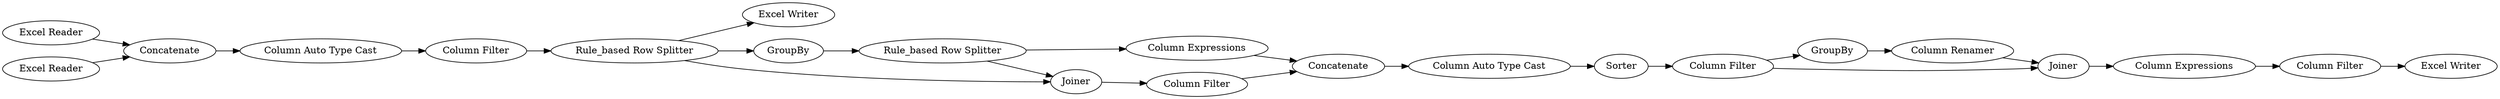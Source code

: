 digraph {
	"2250096850001632847_3" [label=Concatenate]
	"2250096850001632847_1" [label="Excel Reader"]
	"2250096850001632847_11" [label=Concatenate]
	"2250096850001632847_318" [label="Excel Writer"]
	"2250096850001632847_14" [label="Column Filter"]
	"2250096850001632847_12" [label="Column Expressions"]
	"2250096850001632847_6" [label="Excel Writer"]
	"2250096850001632847_2" [label="Excel Reader"]
	"2250096850001632847_13" [label=Sorter]
	"2250096850001632847_319" [label="Column Auto Type Cast"]
	"2250096850001632847_7" [label=GroupBy]
	"2250096850001632847_17" [label="Column Renamer"]
	"2250096850001632847_8" [label="Column Auto Type Cast"]
	"2250096850001632847_16" [label=GroupBy]
	"2250096850001632847_4" [label="Column Filter"]
	"2250096850001632847_321" [label="Column Filter"]
	"2250096850001632847_19" [label="Column Expressions"]
	"2250096850001632847_5" [label="Rule_based Row Splitter"]
	"2250096850001632847_320" [label="Column Filter"]
	"2250096850001632847_15" [label=Joiner]
	"2250096850001632847_10" [label=Joiner]
	"2250096850001632847_9" [label="Rule_based Row Splitter"]
	"2250096850001632847_13" -> "2250096850001632847_14"
	"2250096850001632847_14" -> "2250096850001632847_16"
	"2250096850001632847_9" -> "2250096850001632847_12"
	"2250096850001632847_4" -> "2250096850001632847_5"
	"2250096850001632847_12" -> "2250096850001632847_11"
	"2250096850001632847_5" -> "2250096850001632847_7"
	"2250096850001632847_16" -> "2250096850001632847_17"
	"2250096850001632847_9" -> "2250096850001632847_10"
	"2250096850001632847_14" -> "2250096850001632847_15"
	"2250096850001632847_19" -> "2250096850001632847_321"
	"2250096850001632847_10" -> "2250096850001632847_320"
	"2250096850001632847_5" -> "2250096850001632847_10"
	"2250096850001632847_1" -> "2250096850001632847_3"
	"2250096850001632847_7" -> "2250096850001632847_9"
	"2250096850001632847_5" -> "2250096850001632847_6"
	"2250096850001632847_15" -> "2250096850001632847_19"
	"2250096850001632847_8" -> "2250096850001632847_4"
	"2250096850001632847_321" -> "2250096850001632847_318"
	"2250096850001632847_17" -> "2250096850001632847_15"
	"2250096850001632847_11" -> "2250096850001632847_319"
	"2250096850001632847_3" -> "2250096850001632847_8"
	"2250096850001632847_320" -> "2250096850001632847_11"
	"2250096850001632847_319" -> "2250096850001632847_13"
	"2250096850001632847_2" -> "2250096850001632847_3"
	rankdir=LR
}
